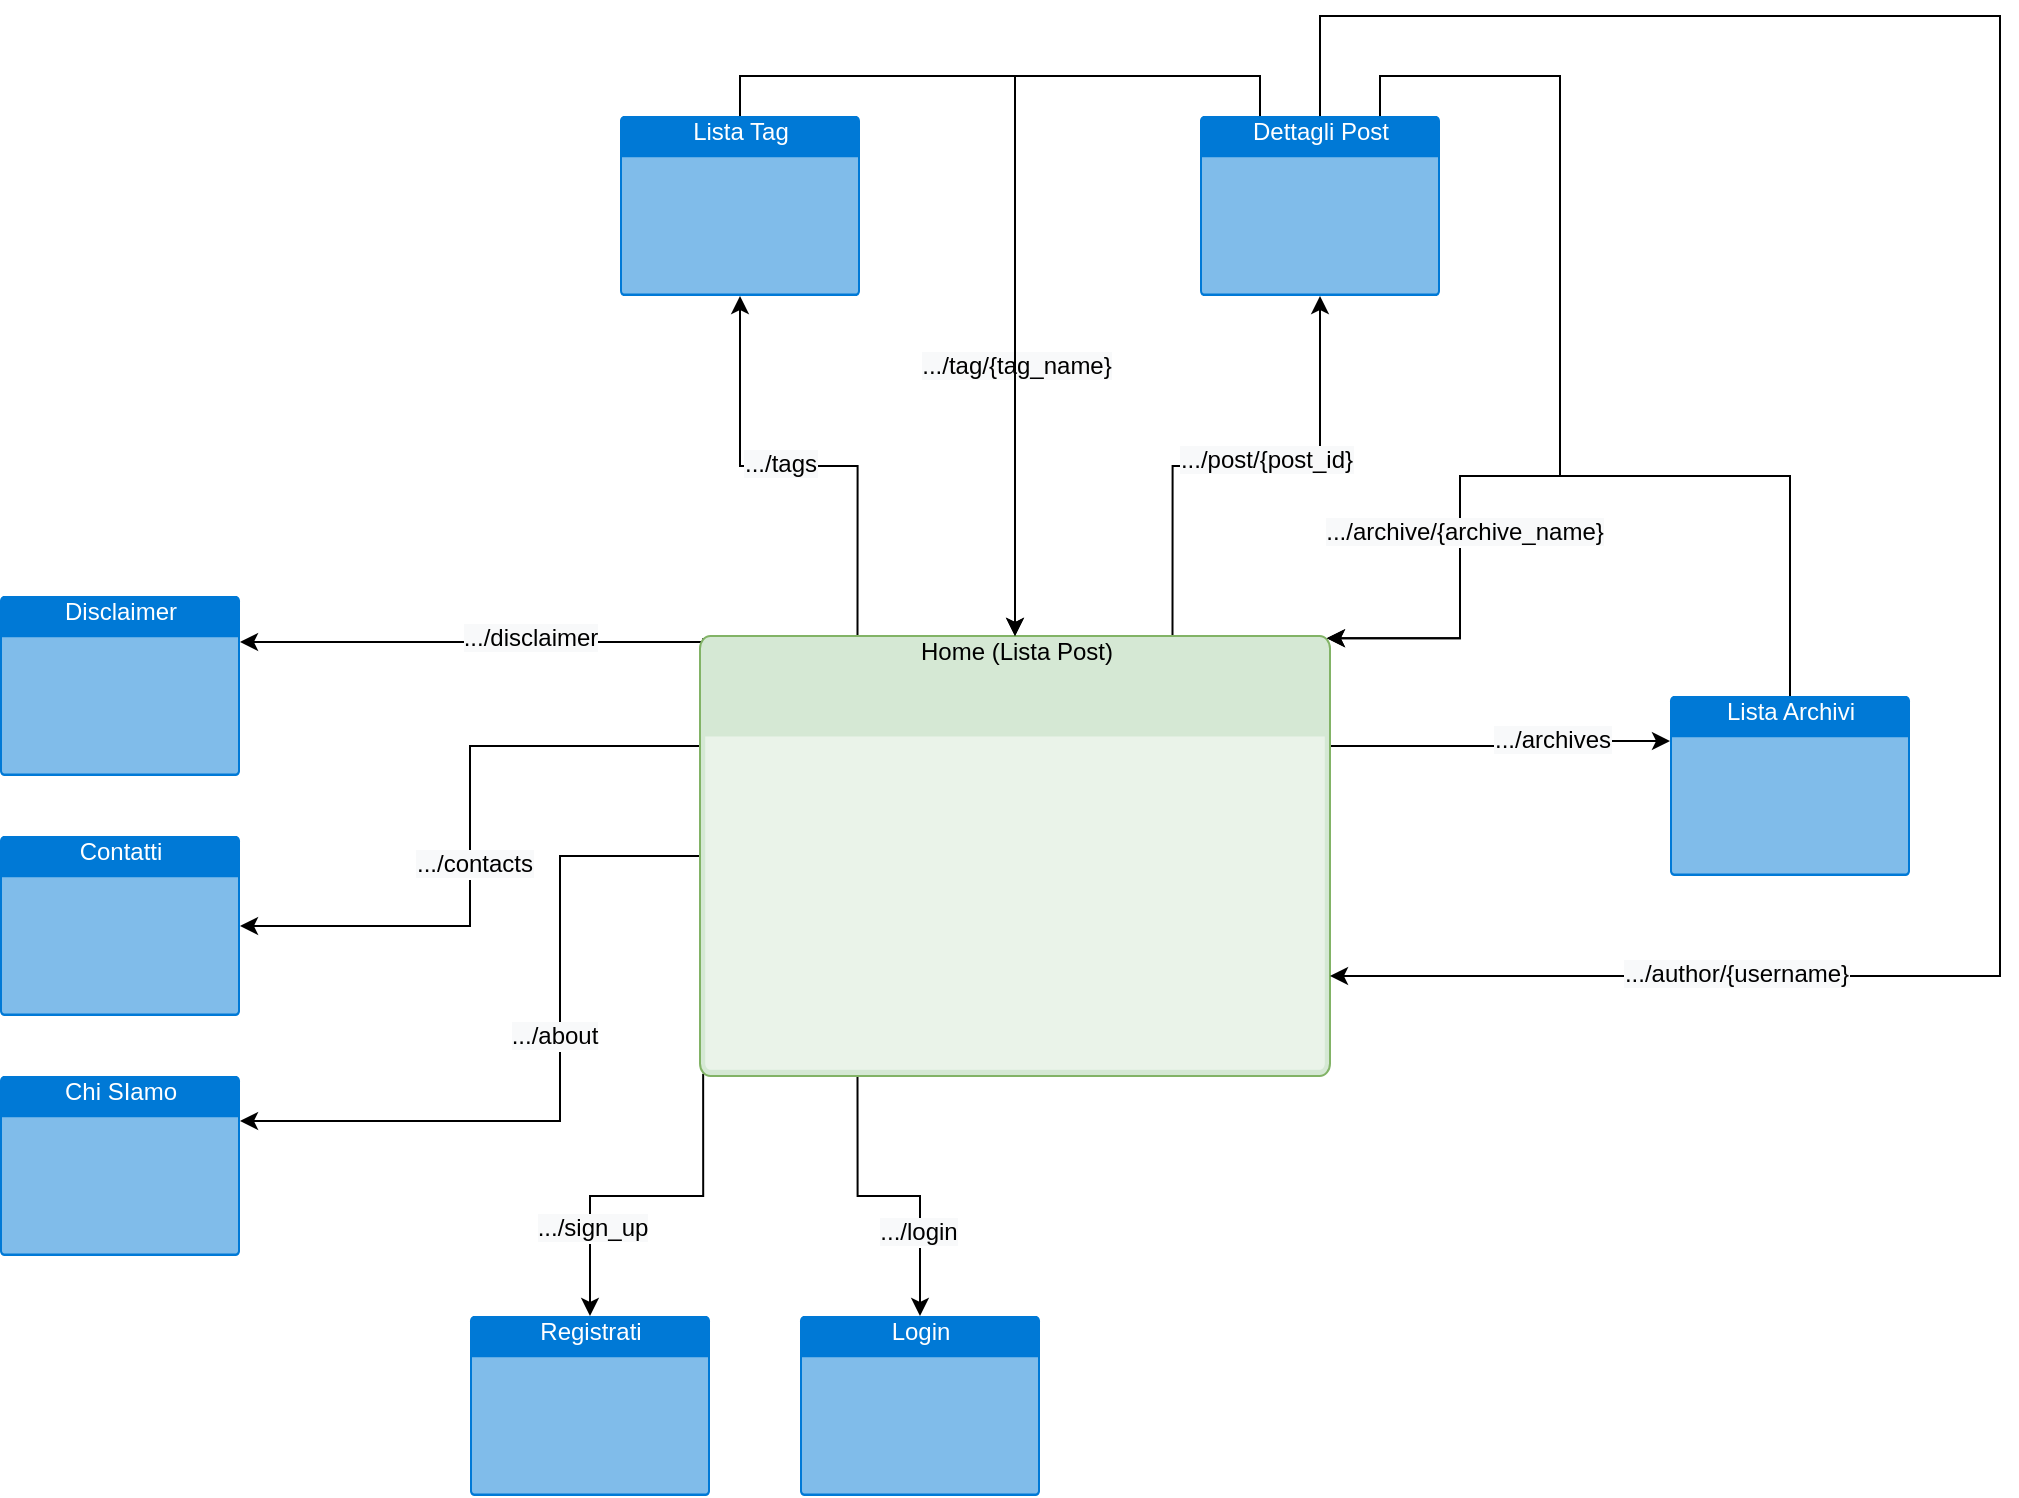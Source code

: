 <mxfile version="14.1.8" type="device" pages="3"><diagram id="DKYtRL0WyXP0NX1jzIjY" name="Utenti non registrati"><mxGraphModel dx="2560" dy="1480" grid="1" gridSize="10" guides="1" tooltips="1" connect="1" arrows="1" fold="1" page="1" pageScale="1" pageWidth="3300" pageHeight="4681" math="0" shadow="0"><root><mxCell id="0"/><mxCell id="1" parent="0"/><mxCell id="YMp1m1gDWYUvsQ1nLXJs-96" style="edgeStyle=orthogonalEdgeStyle;rounded=0;orthogonalLoop=1;jettySize=auto;html=1;exitX=0.005;exitY=0.005;exitDx=0;exitDy=0;exitPerimeter=0;" parent="1" source="YMp1m1gDWYUvsQ1nLXJs-112" target="YMp1m1gDWYUvsQ1nLXJs-113" edge="1"><mxGeometry relative="1" as="geometry"><mxPoint x="580" y="320" as="targetPoint"/><Array as="points"><mxPoint x="732" y="343"/></Array></mxGeometry></mxCell><mxCell id="YMp1m1gDWYUvsQ1nLXJs-97" value="&lt;span style=&quot;font-size: 12px ; background-color: rgb(248 , 249 , 250)&quot;&gt;.../disclaimer&lt;/span&gt;" style="edgeLabel;html=1;align=center;verticalAlign=middle;resizable=0;points=[];" parent="YMp1m1gDWYUvsQ1nLXJs-96" vertex="1" connectable="0"><mxGeometry x="-0.251" y="-2" relative="1" as="geometry"><mxPoint x="-1" as="offset"/></mxGeometry></mxCell><mxCell id="YMp1m1gDWYUvsQ1nLXJs-98" style="edgeStyle=orthogonalEdgeStyle;rounded=0;orthogonalLoop=1;jettySize=auto;html=1;exitX=0;exitY=0.25;exitDx=0;exitDy=0;exitPerimeter=0;" parent="1" source="YMp1m1gDWYUvsQ1nLXJs-112" target="YMp1m1gDWYUvsQ1nLXJs-114" edge="1"><mxGeometry relative="1" as="geometry"/></mxCell><mxCell id="YMp1m1gDWYUvsQ1nLXJs-99" value="&lt;span style=&quot;font-size: 12px ; background-color: rgb(248 , 249 , 250)&quot;&gt;.../contacts&lt;/span&gt;" style="edgeLabel;html=1;align=center;verticalAlign=middle;resizable=0;points=[];" parent="YMp1m1gDWYUvsQ1nLXJs-98" vertex="1" connectable="0"><mxGeometry x="0.085" y="2" relative="1" as="geometry"><mxPoint as="offset"/></mxGeometry></mxCell><mxCell id="YMp1m1gDWYUvsQ1nLXJs-100" style="edgeStyle=orthogonalEdgeStyle;rounded=0;orthogonalLoop=1;jettySize=auto;html=1;exitX=0;exitY=0.5;exitDx=0;exitDy=0;exitPerimeter=0;entryX=1;entryY=0.25;entryDx=0;entryDy=0;entryPerimeter=0;" parent="1" source="YMp1m1gDWYUvsQ1nLXJs-112" target="YMp1m1gDWYUvsQ1nLXJs-115" edge="1"><mxGeometry relative="1" as="geometry"><Array as="points"><mxPoint x="660" y="450"/><mxPoint x="660" y="582"/></Array></mxGeometry></mxCell><mxCell id="YMp1m1gDWYUvsQ1nLXJs-101" value="&lt;span style=&quot;font-size: 12px ; background-color: rgb(248 , 249 , 250)&quot;&gt;.../about&lt;/span&gt;" style="edgeLabel;html=1;align=center;verticalAlign=middle;resizable=0;points=[];" parent="YMp1m1gDWYUvsQ1nLXJs-100" vertex="1" connectable="0"><mxGeometry x="-0.121" y="-3" relative="1" as="geometry"><mxPoint as="offset"/></mxGeometry></mxCell><mxCell id="YMp1m1gDWYUvsQ1nLXJs-102" style="edgeStyle=orthogonalEdgeStyle;rounded=0;orthogonalLoop=1;jettySize=auto;html=1;exitX=0.25;exitY=0;exitDx=0;exitDy=0;exitPerimeter=0;" parent="1" source="YMp1m1gDWYUvsQ1nLXJs-112" target="YMp1m1gDWYUvsQ1nLXJs-122" edge="1"><mxGeometry relative="1" as="geometry"/></mxCell><mxCell id="YMp1m1gDWYUvsQ1nLXJs-103" value="&lt;span style=&quot;font-size: 12px ; background-color: rgb(248 , 249 , 250)&quot;&gt;.../tags&lt;/span&gt;" style="edgeLabel;html=1;align=center;verticalAlign=middle;resizable=0;points=[];" parent="YMp1m1gDWYUvsQ1nLXJs-102" vertex="1" connectable="0"><mxGeometry x="0.083" y="-1" relative="1" as="geometry"><mxPoint as="offset"/></mxGeometry></mxCell><mxCell id="YMp1m1gDWYUvsQ1nLXJs-104" style="edgeStyle=orthogonalEdgeStyle;rounded=0;orthogonalLoop=1;jettySize=auto;html=1;exitX=0.75;exitY=0;exitDx=0;exitDy=0;exitPerimeter=0;entryX=0.5;entryY=1;entryDx=0;entryDy=0;entryPerimeter=0;" parent="1" source="YMp1m1gDWYUvsQ1nLXJs-112" target="YMp1m1gDWYUvsQ1nLXJs-128" edge="1"><mxGeometry relative="1" as="geometry"/></mxCell><mxCell id="YMp1m1gDWYUvsQ1nLXJs-105" value="&lt;span style=&quot;font-size: 12px ; background-color: rgb(248 , 249 , 250)&quot;&gt;.../post/{post_id}&lt;/span&gt;" style="edgeLabel;html=1;align=center;verticalAlign=middle;resizable=0;points=[];" parent="YMp1m1gDWYUvsQ1nLXJs-104" vertex="1" connectable="0"><mxGeometry x="0.077" y="3" relative="1" as="geometry"><mxPoint as="offset"/></mxGeometry></mxCell><mxCell id="YMp1m1gDWYUvsQ1nLXJs-106" style="edgeStyle=orthogonalEdgeStyle;rounded=0;orthogonalLoop=1;jettySize=auto;html=1;exitX=1;exitY=0.25;exitDx=0;exitDy=0;exitPerimeter=0;entryX=0;entryY=0.25;entryDx=0;entryDy=0;entryPerimeter=0;" parent="1" source="YMp1m1gDWYUvsQ1nLXJs-112" target="YMp1m1gDWYUvsQ1nLXJs-119" edge="1"><mxGeometry relative="1" as="geometry"/></mxCell><mxCell id="YMp1m1gDWYUvsQ1nLXJs-107" value="&lt;span style=&quot;font-size: 12px ; background-color: rgb(248 , 249 , 250)&quot;&gt;.../archives&lt;/span&gt;" style="edgeLabel;html=1;align=center;verticalAlign=middle;resizable=0;points=[];" parent="YMp1m1gDWYUvsQ1nLXJs-106" vertex="1" connectable="0"><mxGeometry x="0.315" y="1" relative="1" as="geometry"><mxPoint as="offset"/></mxGeometry></mxCell><mxCell id="YMp1m1gDWYUvsQ1nLXJs-108" style="edgeStyle=orthogonalEdgeStyle;rounded=0;orthogonalLoop=1;jettySize=auto;html=1;exitX=0.005;exitY=0.995;exitDx=0;exitDy=0;exitPerimeter=0;entryX=0.5;entryY=0;entryDx=0;entryDy=0;entryPerimeter=0;" parent="1" source="YMp1m1gDWYUvsQ1nLXJs-112" target="YMp1m1gDWYUvsQ1nLXJs-117" edge="1"><mxGeometry relative="1" as="geometry"/></mxCell><mxCell id="YMp1m1gDWYUvsQ1nLXJs-109" value="&lt;span style=&quot;font-size: 12px ; background-color: rgb(248 , 249 , 250)&quot;&gt;.../sign_up&lt;/span&gt;" style="edgeLabel;html=1;align=center;verticalAlign=middle;resizable=0;points=[];" parent="YMp1m1gDWYUvsQ1nLXJs-108" vertex="1" connectable="0"><mxGeometry x="0.497" y="1" relative="1" as="geometry"><mxPoint as="offset"/></mxGeometry></mxCell><mxCell id="YMp1m1gDWYUvsQ1nLXJs-110" style="edgeStyle=orthogonalEdgeStyle;rounded=0;orthogonalLoop=1;jettySize=auto;html=1;exitX=0.25;exitY=1;exitDx=0;exitDy=0;exitPerimeter=0;entryX=0.5;entryY=0;entryDx=0;entryDy=0;entryPerimeter=0;" parent="1" source="YMp1m1gDWYUvsQ1nLXJs-112" target="YMp1m1gDWYUvsQ1nLXJs-116" edge="1"><mxGeometry relative="1" as="geometry"/></mxCell><mxCell id="YMp1m1gDWYUvsQ1nLXJs-111" value="&lt;span style=&quot;font-size: 12px ; background-color: rgb(248 , 249 , 250)&quot;&gt;.../login&lt;/span&gt;" style="edgeLabel;html=1;align=center;verticalAlign=middle;resizable=0;points=[];" parent="YMp1m1gDWYUvsQ1nLXJs-110" vertex="1" connectable="0"><mxGeometry x="0.437" y="-1" relative="1" as="geometry"><mxPoint as="offset"/></mxGeometry></mxCell><mxCell id="YMp1m1gDWYUvsQ1nLXJs-112" value="Home (Lista Post)" style="html=1;strokeColor=#82b366;fillColor=#d5e8d4;labelPosition=center;verticalLabelPosition=middle;verticalAlign=top;align=center;fontSize=12;outlineConnect=0;spacingTop=-6;shape=mxgraph.sitemap.page;" parent="1" vertex="1"><mxGeometry x="730" y="340" width="315" height="220" as="geometry"/></mxCell><mxCell id="YMp1m1gDWYUvsQ1nLXJs-113" value="Disclaimer" style="html=1;strokeColor=none;fillColor=#0079D6;labelPosition=center;verticalLabelPosition=middle;verticalAlign=top;align=center;fontSize=12;outlineConnect=0;spacingTop=-6;fontColor=#FFFFFF;shape=mxgraph.sitemap.page;" parent="1" vertex="1"><mxGeometry x="380" y="320" width="120" height="90" as="geometry"/></mxCell><mxCell id="YMp1m1gDWYUvsQ1nLXJs-114" value="Contatti" style="html=1;strokeColor=none;fillColor=#0079D6;labelPosition=center;verticalLabelPosition=middle;verticalAlign=top;align=center;fontSize=12;outlineConnect=0;spacingTop=-6;fontColor=#FFFFFF;shape=mxgraph.sitemap.page;" parent="1" vertex="1"><mxGeometry x="380" y="440" width="120" height="90" as="geometry"/></mxCell><mxCell id="YMp1m1gDWYUvsQ1nLXJs-115" value="Chi SIamo" style="html=1;strokeColor=none;fillColor=#0079D6;labelPosition=center;verticalLabelPosition=middle;verticalAlign=top;align=center;fontSize=12;outlineConnect=0;spacingTop=-6;fontColor=#FFFFFF;shape=mxgraph.sitemap.page;" parent="1" vertex="1"><mxGeometry x="380" y="560" width="120" height="90" as="geometry"/></mxCell><mxCell id="YMp1m1gDWYUvsQ1nLXJs-116" value="Login" style="html=1;strokeColor=none;fillColor=#0079D6;labelPosition=center;verticalLabelPosition=middle;verticalAlign=top;align=center;fontSize=12;outlineConnect=0;spacingTop=-6;fontColor=#FFFFFF;shape=mxgraph.sitemap.page;" parent="1" vertex="1"><mxGeometry x="780" y="680" width="120" height="90" as="geometry"/></mxCell><mxCell id="YMp1m1gDWYUvsQ1nLXJs-117" value="Registrati" style="html=1;strokeColor=none;fillColor=#0079D6;labelPosition=center;verticalLabelPosition=middle;verticalAlign=top;align=center;fontSize=12;outlineConnect=0;spacingTop=-6;fontColor=#FFFFFF;shape=mxgraph.sitemap.page;" parent="1" vertex="1"><mxGeometry x="615" y="680" width="120" height="90" as="geometry"/></mxCell><mxCell id="YMp1m1gDWYUvsQ1nLXJs-118" style="edgeStyle=orthogonalEdgeStyle;rounded=0;orthogonalLoop=1;jettySize=auto;html=1;exitX=0.5;exitY=0;exitDx=0;exitDy=0;exitPerimeter=0;entryX=0.995;entryY=0.005;entryDx=0;entryDy=0;entryPerimeter=0;" parent="1" source="YMp1m1gDWYUvsQ1nLXJs-119" target="YMp1m1gDWYUvsQ1nLXJs-112" edge="1"><mxGeometry relative="1" as="geometry"><Array as="points"><mxPoint x="1275" y="260"/><mxPoint x="1110" y="260"/><mxPoint x="1110" y="341"/></Array></mxGeometry></mxCell><mxCell id="YMp1m1gDWYUvsQ1nLXJs-119" value="Lista Archivi" style="html=1;strokeColor=none;fillColor=#0079D6;labelPosition=center;verticalLabelPosition=middle;verticalAlign=top;align=center;fontSize=12;outlineConnect=0;spacingTop=-6;fontColor=#FFFFFF;shape=mxgraph.sitemap.page;" parent="1" vertex="1"><mxGeometry x="1215" y="370" width="120" height="90" as="geometry"/></mxCell><mxCell id="YMp1m1gDWYUvsQ1nLXJs-120" style="edgeStyle=orthogonalEdgeStyle;rounded=0;orthogonalLoop=1;jettySize=auto;html=1;exitX=0.5;exitY=0;exitDx=0;exitDy=0;exitPerimeter=0;" parent="1" source="YMp1m1gDWYUvsQ1nLXJs-122" target="YMp1m1gDWYUvsQ1nLXJs-112" edge="1"><mxGeometry relative="1" as="geometry"><mxPoint x="900" y="330" as="targetPoint"/></mxGeometry></mxCell><mxCell id="YMp1m1gDWYUvsQ1nLXJs-121" value="&lt;span style=&quot;font-size: 12px ; background-color: rgb(248 , 249 , 250)&quot;&gt;.../tag/{tag_name}&lt;/span&gt;" style="edgeLabel;html=1;align=center;verticalAlign=middle;resizable=0;points=[];" parent="YMp1m1gDWYUvsQ1nLXJs-120" vertex="1" connectable="0"><mxGeometry x="0.38" relative="1" as="geometry"><mxPoint as="offset"/></mxGeometry></mxCell><mxCell id="YMp1m1gDWYUvsQ1nLXJs-122" value="Lista Tag" style="html=1;strokeColor=none;fillColor=#0079D6;labelPosition=center;verticalLabelPosition=middle;verticalAlign=top;align=center;fontSize=12;outlineConnect=0;spacingTop=-6;fontColor=#FFFFFF;shape=mxgraph.sitemap.page;" parent="1" vertex="1"><mxGeometry x="690" y="80" width="120" height="90" as="geometry"/></mxCell><mxCell id="YMp1m1gDWYUvsQ1nLXJs-123" style="edgeStyle=orthogonalEdgeStyle;rounded=0;orthogonalLoop=1;jettySize=auto;html=1;exitX=0.25;exitY=0;exitDx=0;exitDy=0;exitPerimeter=0;entryX=0.5;entryY=0;entryDx=0;entryDy=0;entryPerimeter=0;" parent="1" source="YMp1m1gDWYUvsQ1nLXJs-128" target="YMp1m1gDWYUvsQ1nLXJs-112" edge="1"><mxGeometry relative="1" as="geometry"/></mxCell><mxCell id="YMp1m1gDWYUvsQ1nLXJs-124" style="edgeStyle=orthogonalEdgeStyle;rounded=0;orthogonalLoop=1;jettySize=auto;html=1;exitX=0.75;exitY=0;exitDx=0;exitDy=0;exitPerimeter=0;entryX=0.995;entryY=0.005;entryDx=0;entryDy=0;entryPerimeter=0;" parent="1" source="YMp1m1gDWYUvsQ1nLXJs-128" target="YMp1m1gDWYUvsQ1nLXJs-112" edge="1"><mxGeometry relative="1" as="geometry"><Array as="points"><mxPoint x="1070" y="60"/><mxPoint x="1160" y="60"/><mxPoint x="1160" y="260"/><mxPoint x="1110" y="260"/><mxPoint x="1110" y="341"/></Array></mxGeometry></mxCell><mxCell id="YMp1m1gDWYUvsQ1nLXJs-125" value="&lt;span style=&quot;font-size: 12px ; background-color: rgb(248 , 249 , 250)&quot;&gt;.../archive/{archive_name}&lt;/span&gt;" style="edgeLabel;html=1;align=center;verticalAlign=middle;resizable=0;points=[];" parent="YMp1m1gDWYUvsQ1nLXJs-124" vertex="1" connectable="0"><mxGeometry x="0.526" y="2" relative="1" as="geometry"><mxPoint as="offset"/></mxGeometry></mxCell><mxCell id="YMp1m1gDWYUvsQ1nLXJs-126" style="edgeStyle=orthogonalEdgeStyle;rounded=0;orthogonalLoop=1;jettySize=auto;html=1;exitX=0.5;exitY=0;exitDx=0;exitDy=0;exitPerimeter=0;" parent="1" source="YMp1m1gDWYUvsQ1nLXJs-128" edge="1"><mxGeometry relative="1" as="geometry"><mxPoint x="1045" y="510" as="targetPoint"/><Array as="points"><mxPoint x="1040" y="30"/><mxPoint x="1380" y="30"/><mxPoint x="1380" y="510"/><mxPoint x="1045" y="510"/></Array></mxGeometry></mxCell><mxCell id="YMp1m1gDWYUvsQ1nLXJs-127" value="&lt;span style=&quot;font-size: 12px ; background-color: rgb(248 , 249 , 250)&quot;&gt;.../author/{username}&lt;/span&gt;" style="edgeLabel;html=1;align=center;verticalAlign=middle;resizable=0;points=[];" parent="YMp1m1gDWYUvsQ1nLXJs-126" vertex="1" connectable="0"><mxGeometry x="0.664" y="-1" relative="1" as="geometry"><mxPoint as="offset"/></mxGeometry></mxCell><mxCell id="YMp1m1gDWYUvsQ1nLXJs-128" value="Dettagli Post" style="html=1;strokeColor=none;fillColor=#0079D6;labelPosition=center;verticalLabelPosition=middle;verticalAlign=top;align=center;fontSize=12;outlineConnect=0;spacingTop=-6;fontColor=#FFFFFF;shape=mxgraph.sitemap.page;" parent="1" vertex="1"><mxGeometry x="980" y="80" width="120" height="90" as="geometry"/></mxCell></root></mxGraphModel></diagram><diagram id="Bfm7v6-YdujsNiRxr826" name="Utenti autenticati"><mxGraphModel dx="1730" dy="1012" grid="1" gridSize="10" guides="1" tooltips="1" connect="1" arrows="1" fold="1" page="1" pageScale="1" pageWidth="3300" pageHeight="4681" math="0" shadow="0"><root><mxCell id="M77mrjHyZ-LcCbb4C94L-0"/><mxCell id="M77mrjHyZ-LcCbb4C94L-1" parent="M77mrjHyZ-LcCbb4C94L-0"/><mxCell id="kI_VwNPnYtnbdHbdP8he-0" style="edgeStyle=orthogonalEdgeStyle;rounded=0;orthogonalLoop=1;jettySize=auto;html=1;exitX=0.005;exitY=0.005;exitDx=0;exitDy=0;exitPerimeter=0;" edge="1" source="kI_VwNPnYtnbdHbdP8he-16" target="kI_VwNPnYtnbdHbdP8he-17" parent="M77mrjHyZ-LcCbb4C94L-1"><mxGeometry relative="1" as="geometry"><mxPoint x="470" y="210" as="targetPoint"/><Array as="points"><mxPoint x="622" y="233"/></Array></mxGeometry></mxCell><mxCell id="kI_VwNPnYtnbdHbdP8he-1" value="&lt;span style=&quot;font-size: 12px ; background-color: rgb(248 , 249 , 250)&quot;&gt;.../posts/new&lt;/span&gt;" style="edgeLabel;html=1;align=center;verticalAlign=middle;resizable=0;points=[];" vertex="1" connectable="0" parent="kI_VwNPnYtnbdHbdP8he-0"><mxGeometry x="-0.251" y="-2" relative="1" as="geometry"><mxPoint x="-1" as="offset"/></mxGeometry></mxCell><mxCell id="kI_VwNPnYtnbdHbdP8he-4" style="edgeStyle=orthogonalEdgeStyle;rounded=0;orthogonalLoop=1;jettySize=auto;html=1;exitX=0;exitY=0.5;exitDx=0;exitDy=0;exitPerimeter=0;entryX=1;entryY=0.25;entryDx=0;entryDy=0;entryPerimeter=0;" edge="1" source="kI_VwNPnYtnbdHbdP8he-16" target="kI_VwNPnYtnbdHbdP8he-19" parent="M77mrjHyZ-LcCbb4C94L-1"><mxGeometry relative="1" as="geometry"><Array as="points"><mxPoint x="470" y="340"/><mxPoint x="470" y="383"/></Array></mxGeometry></mxCell><mxCell id="kI_VwNPnYtnbdHbdP8he-5" value="&lt;span style=&quot;font-size: 12px ; background-color: rgb(248 , 249 , 250)&quot;&gt;.../comments&lt;/span&gt;" style="edgeLabel;html=1;align=center;verticalAlign=middle;resizable=0;points=[];" vertex="1" connectable="0" parent="kI_VwNPnYtnbdHbdP8he-4"><mxGeometry x="-0.121" y="-3" relative="1" as="geometry"><mxPoint y="11" as="offset"/></mxGeometry></mxCell><mxCell id="5F2F1zDAE1402SlCpEOM-0" style="edgeStyle=orthogonalEdgeStyle;rounded=0;orthogonalLoop=1;jettySize=auto;html=1;exitX=0.5;exitY=1;exitDx=0;exitDy=0;exitPerimeter=0;entryX=0.5;entryY=0;entryDx=0;entryDy=0;entryPerimeter=0;" edge="1" parent="M77mrjHyZ-LcCbb4C94L-1" source="kI_VwNPnYtnbdHbdP8he-16" target="kI_VwNPnYtnbdHbdP8he-18"><mxGeometry relative="1" as="geometry"/></mxCell><mxCell id="5F2F1zDAE1402SlCpEOM-1" value=".../posts" style="edgeLabel;html=1;align=center;verticalAlign=middle;resizable=0;points=[];" vertex="1" connectable="0" parent="5F2F1zDAE1402SlCpEOM-0"><mxGeometry x="-0.17" y="-1" relative="1" as="geometry"><mxPoint as="offset"/></mxGeometry></mxCell><mxCell id="kI_VwNPnYtnbdHbdP8he-16" value="Home (Lista Post)" style="html=1;strokeColor=#82b366;fillColor=#d5e8d4;labelPosition=center;verticalLabelPosition=middle;verticalAlign=top;align=center;fontSize=12;outlineConnect=0;spacingTop=-6;shape=mxgraph.sitemap.page;" vertex="1" parent="M77mrjHyZ-LcCbb4C94L-1"><mxGeometry x="620" y="230" width="315" height="220" as="geometry"/></mxCell><mxCell id="kI_VwNPnYtnbdHbdP8he-17" value="Nuovo Post" style="html=1;strokeColor=none;fillColor=#0079D6;labelPosition=center;verticalLabelPosition=middle;verticalAlign=top;align=center;fontSize=12;outlineConnect=0;spacingTop=-6;fontColor=#FFFFFF;shape=mxgraph.sitemap.page;" vertex="1" parent="M77mrjHyZ-LcCbb4C94L-1"><mxGeometry x="270" y="210" width="120" height="90" as="geometry"/></mxCell><mxCell id="5F2F1zDAE1402SlCpEOM-3" style="edgeStyle=orthogonalEdgeStyle;rounded=0;orthogonalLoop=1;jettySize=auto;html=1;exitX=0;exitY=0.25;exitDx=0;exitDy=0;exitPerimeter=0;entryX=0.5;entryY=0;entryDx=0;entryDy=0;entryPerimeter=0;" edge="1" parent="M77mrjHyZ-LcCbb4C94L-1" source="kI_VwNPnYtnbdHbdP8he-18" target="5F2F1zDAE1402SlCpEOM-2"><mxGeometry relative="1" as="geometry"/></mxCell><mxCell id="5F2F1zDAE1402SlCpEOM-4" value=".../posts/edit/{post_id}" style="edgeLabel;html=1;align=center;verticalAlign=middle;resizable=0;points=[];" vertex="1" connectable="0" parent="5F2F1zDAE1402SlCpEOM-3"><mxGeometry x="-0.118" y="2" relative="1" as="geometry"><mxPoint x="27.5" as="offset"/></mxGeometry></mxCell><mxCell id="5F2F1zDAE1402SlCpEOM-8" style="edgeStyle=orthogonalEdgeStyle;rounded=0;orthogonalLoop=1;jettySize=auto;html=1;exitX=0.5;exitY=1;exitDx=0;exitDy=0;exitPerimeter=0;entryX=0.5;entryY=0;entryDx=0;entryDy=0;entryPerimeter=0;" edge="1" parent="M77mrjHyZ-LcCbb4C94L-1" source="kI_VwNPnYtnbdHbdP8he-18" target="5F2F1zDAE1402SlCpEOM-7"><mxGeometry relative="1" as="geometry"/></mxCell><mxCell id="5F2F1zDAE1402SlCpEOM-9" value=".../posts/{post_id}/attachments" style="edgeLabel;html=1;align=center;verticalAlign=middle;resizable=0;points=[];" vertex="1" connectable="0" parent="5F2F1zDAE1402SlCpEOM-8"><mxGeometry x="-0.288" y="-1" relative="1" as="geometry"><mxPoint x="1" y="8.33" as="offset"/></mxGeometry></mxCell><mxCell id="kI_VwNPnYtnbdHbdP8he-18" value="Lista Tuoi Post" style="html=1;strokeColor=none;fillColor=#0079D6;labelPosition=center;verticalLabelPosition=middle;verticalAlign=top;align=center;fontSize=12;outlineConnect=0;spacingTop=-6;fontColor=#FFFFFF;shape=mxgraph.sitemap.page;" vertex="1" parent="M77mrjHyZ-LcCbb4C94L-1"><mxGeometry x="717.5" y="550" width="120" height="90" as="geometry"/></mxCell><mxCell id="kI_VwNPnYtnbdHbdP8he-44" style="edgeStyle=orthogonalEdgeStyle;rounded=0;orthogonalLoop=1;jettySize=auto;html=1;exitX=0;exitY=0.75;exitDx=0;exitDy=0;exitPerimeter=0;entryX=0.5;entryY=0;entryDx=0;entryDy=0;entryPerimeter=0;" edge="1" parent="M77mrjHyZ-LcCbb4C94L-1" source="kI_VwNPnYtnbdHbdP8he-19" target="kI_VwNPnYtnbdHbdP8he-42"><mxGeometry relative="1" as="geometry"/></mxCell><mxCell id="kI_VwNPnYtnbdHbdP8he-45" value=".../comments/edit/{comment_id}" style="edgeLabel;html=1;align=center;verticalAlign=middle;resizable=0;points=[];" vertex="1" connectable="0" parent="kI_VwNPnYtnbdHbdP8he-44"><mxGeometry x="-0.093" y="-1" relative="1" as="geometry"><mxPoint x="-48" y="32.5" as="offset"/></mxGeometry></mxCell><mxCell id="kI_VwNPnYtnbdHbdP8he-19" value="Lista Tuoi Commenti" style="html=1;strokeColor=none;fillColor=#0079D6;labelPosition=center;verticalLabelPosition=middle;verticalAlign=top;align=center;fontSize=12;outlineConnect=0;spacingTop=-6;fontColor=#FFFFFF;shape=mxgraph.sitemap.page;" vertex="1" parent="M77mrjHyZ-LcCbb4C94L-1"><mxGeometry x="270" y="360" width="120" height="90" as="geometry"/></mxCell><mxCell id="kI_VwNPnYtnbdHbdP8he-37" style="edgeStyle=orthogonalEdgeStyle;rounded=0;orthogonalLoop=1;jettySize=auto;html=1;exitX=1;exitY=0.5;exitDx=0;exitDy=0;exitPerimeter=0;entryX=1;entryY=0.5;entryDx=0;entryDy=0;entryPerimeter=0;" edge="1" parent="M77mrjHyZ-LcCbb4C94L-1" source="kI_VwNPnYtnbdHbdP8he-23" target="kI_VwNPnYtnbdHbdP8he-36"><mxGeometry relative="1" as="geometry"><Array as="points"><mxPoint x="1215" y="315"/><mxPoint x="1215" y="475"/></Array></mxGeometry></mxCell><mxCell id="kI_VwNPnYtnbdHbdP8he-38" value=".../profile/edit" style="edgeLabel;html=1;align=center;verticalAlign=middle;resizable=0;points=[];" vertex="1" connectable="0" parent="kI_VwNPnYtnbdHbdP8he-37"><mxGeometry x="-0.054" y="-4" relative="1" as="geometry"><mxPoint as="offset"/></mxGeometry></mxCell><mxCell id="kI_VwNPnYtnbdHbdP8he-40" style="edgeStyle=orthogonalEdgeStyle;rounded=0;orthogonalLoop=1;jettySize=auto;html=1;exitX=1;exitY=0.25;exitDx=0;exitDy=0;exitPerimeter=0;entryX=1;entryY=0.5;entryDx=0;entryDy=0;entryPerimeter=0;" edge="1" parent="M77mrjHyZ-LcCbb4C94L-1" source="kI_VwNPnYtnbdHbdP8he-23" target="kI_VwNPnYtnbdHbdP8he-39"><mxGeometry relative="1" as="geometry"><Array as="points"><mxPoint x="1215" y="293"/><mxPoint x="1215" y="175"/></Array></mxGeometry></mxCell><mxCell id="kI_VwNPnYtnbdHbdP8he-41" value=".../profile/delete" style="edgeLabel;html=1;align=center;verticalAlign=middle;resizable=0;points=[];" vertex="1" connectable="0" parent="kI_VwNPnYtnbdHbdP8he-40"><mxGeometry x="0.142" relative="1" as="geometry"><mxPoint as="offset"/></mxGeometry></mxCell><mxCell id="kI_VwNPnYtnbdHbdP8he-23" value="Profilo Utente" style="html=1;strokeColor=none;fillColor=#0079D6;labelPosition=center;verticalLabelPosition=middle;verticalAlign=top;align=center;fontSize=12;outlineConnect=0;spacingTop=-6;fontColor=#FFFFFF;shape=mxgraph.sitemap.page;" vertex="1" parent="M77mrjHyZ-LcCbb4C94L-1"><mxGeometry x="1040" y="270" width="135" height="90" as="geometry"/></mxCell><mxCell id="kI_VwNPnYtnbdHbdP8he-36" value="Modifica Profilo Utente" style="html=1;strokeColor=none;fillColor=#0079D6;labelPosition=center;verticalLabelPosition=middle;verticalAlign=top;align=center;fontSize=12;outlineConnect=0;spacingTop=-6;fontColor=#FFFFFF;shape=mxgraph.sitemap.page;" vertex="1" parent="M77mrjHyZ-LcCbb4C94L-1"><mxGeometry x="1040" y="430" width="135" height="90" as="geometry"/></mxCell><mxCell id="kI_VwNPnYtnbdHbdP8he-39" value="Login" style="html=1;strokeColor=none;fillColor=#0079D6;labelPosition=center;verticalLabelPosition=middle;verticalAlign=top;align=center;fontSize=12;outlineConnect=0;spacingTop=-6;fontColor=#FFFFFF;shape=mxgraph.sitemap.page;" vertex="1" parent="M77mrjHyZ-LcCbb4C94L-1"><mxGeometry x="1040" y="130" width="120" height="90" as="geometry"/></mxCell><mxCell id="kI_VwNPnYtnbdHbdP8he-34" style="edgeStyle=orthogonalEdgeStyle;rounded=0;orthogonalLoop=1;jettySize=auto;html=1;exitX=1;exitY=0.25;exitDx=0;exitDy=0;exitPerimeter=0;entryX=0.012;entryY=0.111;entryDx=0;entryDy=0;entryPerimeter=0;" edge="1" parent="M77mrjHyZ-LcCbb4C94L-1" source="kI_VwNPnYtnbdHbdP8he-16" target="kI_VwNPnYtnbdHbdP8he-23"><mxGeometry relative="1" as="geometry"><mxPoint x="1100" y="270" as="targetPoint"/></mxGeometry></mxCell><mxCell id="kI_VwNPnYtnbdHbdP8he-35" value=".../profile" style="edgeLabel;html=1;align=center;verticalAlign=middle;resizable=0;points=[];" vertex="1" connectable="0" parent="kI_VwNPnYtnbdHbdP8he-34"><mxGeometry x="0.387" relative="1" as="geometry"><mxPoint as="offset"/></mxGeometry></mxCell><mxCell id="kI_VwNPnYtnbdHbdP8he-42" value="Modifica Commento" style="html=1;strokeColor=none;fillColor=#0079D6;labelPosition=center;verticalLabelPosition=middle;verticalAlign=top;align=center;fontSize=12;outlineConnect=0;spacingTop=-6;fontColor=#FFFFFF;shape=mxgraph.sitemap.page;" vertex="1" parent="M77mrjHyZ-LcCbb4C94L-1"><mxGeometry x="110" y="510" width="120" height="90" as="geometry"/></mxCell><mxCell id="kI_VwNPnYtnbdHbdP8he-46" style="edgeStyle=orthogonalEdgeStyle;rounded=0;orthogonalLoop=1;jettySize=auto;html=1;exitX=0.25;exitY=1;exitDx=0;exitDy=0;exitPerimeter=0;entryX=0.75;entryY=1;entryDx=0;entryDy=0;entryPerimeter=0;" edge="1" parent="M77mrjHyZ-LcCbb4C94L-1" source="kI_VwNPnYtnbdHbdP8he-19" target="kI_VwNPnYtnbdHbdP8he-19"><mxGeometry relative="1" as="geometry"><Array as="points"><mxPoint x="300" y="490"/><mxPoint x="360" y="490"/></Array></mxGeometry></mxCell><mxCell id="kI_VwNPnYtnbdHbdP8he-47" value=".../comments/delete/{comment_id}" style="edgeLabel;html=1;align=center;verticalAlign=middle;resizable=0;points=[];" vertex="1" connectable="0" parent="kI_VwNPnYtnbdHbdP8he-46"><mxGeometry x="-0.126" y="-2" relative="1" as="geometry"><mxPoint x="9" y="-2" as="offset"/></mxGeometry></mxCell><mxCell id="kI_VwNPnYtnbdHbdP8he-48" style="edgeStyle=orthogonalEdgeStyle;rounded=0;orthogonalLoop=1;jettySize=auto;html=1;exitX=0.25;exitY=0;exitDx=0;exitDy=0;exitPerimeter=0;entryX=0.75;entryY=0;entryDx=0;entryDy=0;entryPerimeter=0;" edge="1" parent="M77mrjHyZ-LcCbb4C94L-1" source="kI_VwNPnYtnbdHbdP8he-16" target="kI_VwNPnYtnbdHbdP8he-16"><mxGeometry relative="1" as="geometry"><Array as="points"><mxPoint x="699" y="190"/><mxPoint x="856" y="190"/></Array></mxGeometry></mxCell><mxCell id="kI_VwNPnYtnbdHbdP8he-49" value=".../logout" style="edgeLabel;html=1;align=center;verticalAlign=middle;resizable=0;points=[];" vertex="1" connectable="0" parent="kI_VwNPnYtnbdHbdP8he-48"><mxGeometry x="-0.056" y="-1" relative="1" as="geometry"><mxPoint as="offset"/></mxGeometry></mxCell><mxCell id="5F2F1zDAE1402SlCpEOM-2" value="Modifica Post" style="html=1;strokeColor=none;fillColor=#0079D6;labelPosition=center;verticalLabelPosition=middle;verticalAlign=top;align=center;fontSize=12;outlineConnect=0;spacingTop=-6;fontColor=#FFFFFF;shape=mxgraph.sitemap.page;" vertex="1" parent="M77mrjHyZ-LcCbb4C94L-1"><mxGeometry x="430" y="590" width="120" height="90" as="geometry"/></mxCell><mxCell id="5F2F1zDAE1402SlCpEOM-5" style="edgeStyle=orthogonalEdgeStyle;rounded=0;orthogonalLoop=1;jettySize=auto;html=1;exitX=1;exitY=0.25;exitDx=0;exitDy=0;exitPerimeter=0;entryX=1;entryY=0.5;entryDx=0;entryDy=0;entryPerimeter=0;" edge="1" parent="M77mrjHyZ-LcCbb4C94L-1" source="kI_VwNPnYtnbdHbdP8he-18" target="kI_VwNPnYtnbdHbdP8he-18"><mxGeometry relative="1" as="geometry"><Array as="points"><mxPoint x="930" y="573"/><mxPoint x="930" y="595"/></Array></mxGeometry></mxCell><mxCell id="5F2F1zDAE1402SlCpEOM-6" value=".../posts/delete/{post_id}" style="edgeLabel;html=1;align=center;verticalAlign=middle;resizable=0;points=[];" vertex="1" connectable="0" parent="5F2F1zDAE1402SlCpEOM-5"><mxGeometry x="-0.166" y="2" relative="1" as="geometry"><mxPoint y="10.83" as="offset"/></mxGeometry></mxCell><mxCell id="5F2F1zDAE1402SlCpEOM-12" style="edgeStyle=orthogonalEdgeStyle;rounded=0;orthogonalLoop=1;jettySize=auto;html=1;exitX=0.75;exitY=1;exitDx=0;exitDy=0;exitPerimeter=0;entryX=0.5;entryY=0;entryDx=0;entryDy=0;entryPerimeter=0;" edge="1" parent="M77mrjHyZ-LcCbb4C94L-1" source="5F2F1zDAE1402SlCpEOM-7" target="5F2F1zDAE1402SlCpEOM-11"><mxGeometry relative="1" as="geometry"/></mxCell><mxCell id="5F2F1zDAE1402SlCpEOM-14" value=".../posts/edit/{post_id}/attachments/file/new" style="edgeLabel;html=1;align=center;verticalAlign=middle;resizable=0;points=[];" vertex="1" connectable="0" parent="5F2F1zDAE1402SlCpEOM-12"><mxGeometry x="-0.123" y="1" relative="1" as="geometry"><mxPoint x="46.67" as="offset"/></mxGeometry></mxCell><mxCell id="5F2F1zDAE1402SlCpEOM-13" style="edgeStyle=orthogonalEdgeStyle;rounded=0;orthogonalLoop=1;jettySize=auto;html=1;exitX=0.25;exitY=1;exitDx=0;exitDy=0;exitPerimeter=0;entryX=0.5;entryY=0;entryDx=0;entryDy=0;entryPerimeter=0;" edge="1" parent="M77mrjHyZ-LcCbb4C94L-1" source="5F2F1zDAE1402SlCpEOM-7" target="5F2F1zDAE1402SlCpEOM-10"><mxGeometry relative="1" as="geometry"/></mxCell><mxCell id="5F2F1zDAE1402SlCpEOM-15" value=".../posts/edit/{post_id}/attachments/link/new" style="edgeLabel;html=1;align=center;verticalAlign=middle;resizable=0;points=[];" vertex="1" connectable="0" parent="5F2F1zDAE1402SlCpEOM-13"><mxGeometry x="0.172" y="-1" relative="1" as="geometry"><mxPoint as="offset"/></mxGeometry></mxCell><mxCell id="5F2F1zDAE1402SlCpEOM-16" style="edgeStyle=orthogonalEdgeStyle;rounded=0;orthogonalLoop=1;jettySize=auto;html=1;exitX=1;exitY=0.25;exitDx=0;exitDy=0;exitPerimeter=0;entryX=1;entryY=0.75;entryDx=0;entryDy=0;entryPerimeter=0;" edge="1" parent="M77mrjHyZ-LcCbb4C94L-1" source="5F2F1zDAE1402SlCpEOM-7" target="kI_VwNPnYtnbdHbdP8he-18"><mxGeometry relative="1" as="geometry"><mxPoint x="860" y="650" as="targetPoint"/><Array as="points"><mxPoint x="910" y="753"/><mxPoint x="910" y="617"/></Array></mxGeometry></mxCell><mxCell id="5F2F1zDAE1402SlCpEOM-17" value=".../attachments/{attachment_id}/delete" style="edgeLabel;html=1;align=center;verticalAlign=middle;resizable=0;points=[];" vertex="1" connectable="0" parent="5F2F1zDAE1402SlCpEOM-16"><mxGeometry x="-0.184" y="-2" relative="1" as="geometry"><mxPoint x="-2" as="offset"/></mxGeometry></mxCell><mxCell id="5F2F1zDAE1402SlCpEOM-20" style="edgeStyle=orthogonalEdgeStyle;rounded=0;orthogonalLoop=1;jettySize=auto;html=1;exitX=0;exitY=0.25;exitDx=0;exitDy=0;exitPerimeter=0;entryX=1;entryY=0.25;entryDx=0;entryDy=0;entryPerimeter=0;" edge="1" parent="M77mrjHyZ-LcCbb4C94L-1" source="5F2F1zDAE1402SlCpEOM-7" target="5F2F1zDAE1402SlCpEOM-18"><mxGeometry relative="1" as="geometry"/></mxCell><mxCell id="5F2F1zDAE1402SlCpEOM-22" value=".../posts/edit/{post_id}/attachments/link/{attachment_id}/edit" style="edgeLabel;html=1;align=center;verticalAlign=middle;resizable=0;points=[];" vertex="1" connectable="0" parent="5F2F1zDAE1402SlCpEOM-20"><mxGeometry x="-0.375" y="-1" relative="1" as="geometry"><mxPoint x="-56.67" as="offset"/></mxGeometry></mxCell><mxCell id="5F2F1zDAE1402SlCpEOM-21" style="edgeStyle=orthogonalEdgeStyle;rounded=0;orthogonalLoop=1;jettySize=auto;html=1;exitX=0;exitY=0.75;exitDx=0;exitDy=0;exitPerimeter=0;entryX=1;entryY=0.25;entryDx=0;entryDy=0;entryPerimeter=0;" edge="1" parent="M77mrjHyZ-LcCbb4C94L-1" source="5F2F1zDAE1402SlCpEOM-7" target="5F2F1zDAE1402SlCpEOM-19"><mxGeometry relative="1" as="geometry"><Array as="points"><mxPoint x="510" y="798"/><mxPoint x="510" y="883"/><mxPoint x="330" y="883"/></Array></mxGeometry></mxCell><mxCell id="5F2F1zDAE1402SlCpEOM-23" value=".../posts/edit/{post_id}/attachments/file/{attachment_id}/edit" style="edgeLabel;html=1;align=center;verticalAlign=middle;resizable=0;points=[];" vertex="1" connectable="0" parent="5F2F1zDAE1402SlCpEOM-21"><mxGeometry x="-0.325" relative="1" as="geometry"><mxPoint x="-17.5" as="offset"/></mxGeometry></mxCell><mxCell id="5F2F1zDAE1402SlCpEOM-7" value="Allegati Post" style="html=1;strokeColor=none;fillColor=#0079D6;labelPosition=center;verticalLabelPosition=middle;verticalAlign=top;align=center;fontSize=12;outlineConnect=0;spacingTop=-6;fontColor=#FFFFFF;shape=mxgraph.sitemap.page;" vertex="1" parent="M77mrjHyZ-LcCbb4C94L-1"><mxGeometry x="717.5" y="730" width="120" height="90" as="geometry"/></mxCell><mxCell id="5F2F1zDAE1402SlCpEOM-10" value="Aggiungi Allegato Link" style="html=1;strokeColor=none;fillColor=#0079D6;labelPosition=center;verticalLabelPosition=middle;verticalAlign=top;align=center;fontSize=12;outlineConnect=0;spacingTop=-6;fontColor=#FFFFFF;shape=mxgraph.sitemap.page;" vertex="1" parent="M77mrjHyZ-LcCbb4C94L-1"><mxGeometry x="540" y="920" width="130" height="90" as="geometry"/></mxCell><mxCell id="5F2F1zDAE1402SlCpEOM-11" value="Aggiungi Allegato File" style="html=1;strokeColor=none;fillColor=#0079D6;labelPosition=center;verticalLabelPosition=middle;verticalAlign=top;align=center;fontSize=12;outlineConnect=0;spacingTop=-6;fontColor=#FFFFFF;shape=mxgraph.sitemap.page;" vertex="1" parent="M77mrjHyZ-LcCbb4C94L-1"><mxGeometry x="870" y="920" width="130" height="90" as="geometry"/></mxCell><mxCell id="5F2F1zDAE1402SlCpEOM-18" value="Modifica Allegato Link" style="html=1;strokeColor=none;fillColor=#0079D6;labelPosition=center;verticalLabelPosition=middle;verticalAlign=top;align=center;fontSize=12;outlineConnect=0;spacingTop=-6;fontColor=#FFFFFF;shape=mxgraph.sitemap.page;" vertex="1" parent="M77mrjHyZ-LcCbb4C94L-1"><mxGeometry x="200" y="730" width="130" height="90" as="geometry"/></mxCell><mxCell id="5F2F1zDAE1402SlCpEOM-19" value="Modifica Allegato File" style="html=1;strokeColor=none;fillColor=#0079D6;labelPosition=center;verticalLabelPosition=middle;verticalAlign=top;align=center;fontSize=12;outlineConnect=0;spacingTop=-6;fontColor=#FFFFFF;shape=mxgraph.sitemap.page;" vertex="1" parent="M77mrjHyZ-LcCbb4C94L-1"><mxGeometry x="200" y="860" width="130" height="90" as="geometry"/></mxCell></root></mxGraphModel></diagram><diagram id="MXEMTeh726jIhtfubgH_" name="Admin"><mxGraphModel dx="1730" dy="1012" grid="1" gridSize="10" guides="1" tooltips="1" connect="1" arrows="1" fold="1" page="1" pageScale="1" pageWidth="3300" pageHeight="4681" math="0" shadow="0"><root><mxCell id="4jHqKsB1oHpSWsvtvXtQ-0"/><mxCell id="4jHqKsB1oHpSWsvtvXtQ-1" parent="4jHqKsB1oHpSWsvtvXtQ-0"/><mxCell id="UX2lRlPv8WSTQNBSMSNd-15" value="Inserisci Tag" style="html=1;strokeColor=none;fillColor=#0079D6;labelPosition=center;verticalLabelPosition=middle;verticalAlign=top;align=center;fontSize=12;outlineConnect=0;spacingTop=-6;fontColor=#FFFFFF;shape=mxgraph.sitemap.page;" parent="4jHqKsB1oHpSWsvtvXtQ-1" vertex="1"><mxGeometry x="160" y="1560" width="120" height="90" as="geometry"/></mxCell><mxCell id="uyPkfXzX6WYqEOfP0ODx-53" style="edgeStyle=orthogonalEdgeStyle;rounded=0;orthogonalLoop=1;jettySize=auto;html=1;exitX=0;exitY=0.25;exitDx=0;exitDy=0;exitPerimeter=0;entryX=1;entryY=0.5;entryDx=0;entryDy=0;entryPerimeter=0;" edge="1" parent="4jHqKsB1oHpSWsvtvXtQ-1" source="uyPkfXzX6WYqEOfP0ODx-6" target="uyPkfXzX6WYqEOfP0ODx-49"><mxGeometry relative="1" as="geometry"/></mxCell><mxCell id="uyPkfXzX6WYqEOfP0ODx-57" value="&lt;span style=&quot;font-size: 12px ; background-color: rgb(248 , 249 , 250)&quot;&gt;.../tags&lt;/span&gt;" style="edgeLabel;html=1;align=center;verticalAlign=middle;resizable=0;points=[];" vertex="1" connectable="0" parent="uyPkfXzX6WYqEOfP0ODx-53"><mxGeometry x="0.362" y="-2" relative="1" as="geometry"><mxPoint x="-1" as="offset"/></mxGeometry></mxCell><mxCell id="uyPkfXzX6WYqEOfP0ODx-54" style="edgeStyle=orthogonalEdgeStyle;rounded=0;orthogonalLoop=1;jettySize=auto;html=1;exitX=0;exitY=0.5;exitDx=0;exitDy=0;exitPerimeter=0;entryX=1;entryY=0.25;entryDx=0;entryDy=0;entryPerimeter=0;" edge="1" parent="4jHqKsB1oHpSWsvtvXtQ-1" source="uyPkfXzX6WYqEOfP0ODx-6" target="uyPkfXzX6WYqEOfP0ODx-48"><mxGeometry relative="1" as="geometry"/></mxCell><mxCell id="uyPkfXzX6WYqEOfP0ODx-58" value="&lt;span style=&quot;font-size: 12px ; background-color: rgb(248 , 249 , 250)&quot;&gt;.../archives&lt;/span&gt;" style="edgeLabel;html=1;align=center;verticalAlign=middle;resizable=0;points=[];" vertex="1" connectable="0" parent="uyPkfXzX6WYqEOfP0ODx-54"><mxGeometry x="0.417" y="1" relative="1" as="geometry"><mxPoint as="offset"/></mxGeometry></mxCell><mxCell id="uyPkfXzX6WYqEOfP0ODx-87" style="edgeStyle=orthogonalEdgeStyle;rounded=0;orthogonalLoop=1;jettySize=auto;html=1;exitX=1;exitY=0.25;exitDx=0;exitDy=0;exitPerimeter=0;entryX=0;entryY=0.25;entryDx=0;entryDy=0;entryPerimeter=0;" edge="1" parent="4jHqKsB1oHpSWsvtvXtQ-1" source="uyPkfXzX6WYqEOfP0ODx-6" target="uyPkfXzX6WYqEOfP0ODx-67"><mxGeometry relative="1" as="geometry"/></mxCell><mxCell id="uyPkfXzX6WYqEOfP0ODx-100" value=".../attachments" style="edgeLabel;html=1;align=center;verticalAlign=middle;resizable=0;points=[];" vertex="1" connectable="0" parent="uyPkfXzX6WYqEOfP0ODx-87"><mxGeometry x="-0.413" y="-1" relative="1" as="geometry"><mxPoint as="offset"/></mxGeometry></mxCell><mxCell id="uyPkfXzX6WYqEOfP0ODx-88" style="edgeStyle=orthogonalEdgeStyle;rounded=0;orthogonalLoop=1;jettySize=auto;html=1;exitX=1;exitY=0.75;exitDx=0;exitDy=0;exitPerimeter=0;entryX=0;entryY=0.5;entryDx=0;entryDy=0;entryPerimeter=0;" edge="1" parent="4jHqKsB1oHpSWsvtvXtQ-1" source="uyPkfXzX6WYqEOfP0ODx-6" target="uyPkfXzX6WYqEOfP0ODx-72"><mxGeometry relative="1" as="geometry"/></mxCell><mxCell id="uyPkfXzX6WYqEOfP0ODx-101" value=".../comments/manage" style="edgeLabel;html=1;align=center;verticalAlign=middle;resizable=0;points=[];" vertex="1" connectable="0" parent="uyPkfXzX6WYqEOfP0ODx-88"><mxGeometry x="-0.556" relative="1" as="geometry"><mxPoint x="17.5" as="offset"/></mxGeometry></mxCell><mxCell id="uyPkfXzX6WYqEOfP0ODx-98" style="edgeStyle=orthogonalEdgeStyle;rounded=0;orthogonalLoop=1;jettySize=auto;html=1;exitX=0;exitY=0.75;exitDx=0;exitDy=0;exitPerimeter=0;entryX=0;entryY=0.5;entryDx=0;entryDy=0;entryPerimeter=0;" edge="1" parent="4jHqKsB1oHpSWsvtvXtQ-1" source="uyPkfXzX6WYqEOfP0ODx-6" target="uyPkfXzX6WYqEOfP0ODx-82"><mxGeometry relative="1" as="geometry"><Array as="points"><mxPoint x="670" y="1745"/><mxPoint x="670" y="2015"/></Array></mxGeometry></mxCell><mxCell id="uyPkfXzX6WYqEOfP0ODx-103" value=".../users" style="edgeLabel;html=1;align=center;verticalAlign=middle;resizable=0;points=[];" vertex="1" connectable="0" parent="uyPkfXzX6WYqEOfP0ODx-98"><mxGeometry x="0.082" y="1" relative="1" as="geometry"><mxPoint as="offset"/></mxGeometry></mxCell><mxCell id="uyPkfXzX6WYqEOfP0ODx-99" style="edgeStyle=orthogonalEdgeStyle;rounded=0;orthogonalLoop=1;jettySize=auto;html=1;exitX=0.75;exitY=1;exitDx=0;exitDy=0;exitPerimeter=0;entryX=0;entryY=0.5;entryDx=0;entryDy=0;entryPerimeter=0;" edge="1" parent="4jHqKsB1oHpSWsvtvXtQ-1" source="uyPkfXzX6WYqEOfP0ODx-6" target="uyPkfXzX6WYqEOfP0ODx-77"><mxGeometry relative="1" as="geometry"/></mxCell><mxCell id="uyPkfXzX6WYqEOfP0ODx-102" value=".../posts/manage" style="edgeLabel;html=1;align=center;verticalAlign=middle;resizable=0;points=[];" vertex="1" connectable="0" parent="uyPkfXzX6WYqEOfP0ODx-99"><mxGeometry x="-0.527" y="2" relative="1" as="geometry"><mxPoint as="offset"/></mxGeometry></mxCell><mxCell id="uyPkfXzX6WYqEOfP0ODx-6" value="Home (Lista Post)" style="html=1;strokeColor=#82b366;fillColor=#d5e8d4;labelPosition=center;verticalLabelPosition=middle;verticalAlign=top;align=center;fontSize=12;outlineConnect=0;spacingTop=-6;shape=mxgraph.sitemap.page;" vertex="1" parent="4jHqKsB1oHpSWsvtvXtQ-1"><mxGeometry x="782.5" y="1580" width="315" height="220" as="geometry"/></mxCell><mxCell id="uyPkfXzX6WYqEOfP0ODx-28" style="edgeStyle=orthogonalEdgeStyle;rounded=0;orthogonalLoop=1;jettySize=auto;html=1;exitX=0.25;exitY=0;exitDx=0;exitDy=0;exitPerimeter=0;entryX=0.75;entryY=0;entryDx=0;entryDy=0;entryPerimeter=0;" edge="1" source="uyPkfXzX6WYqEOfP0ODx-6" target="uyPkfXzX6WYqEOfP0ODx-6" parent="4jHqKsB1oHpSWsvtvXtQ-1"><mxGeometry relative="1" as="geometry"><Array as="points"><mxPoint x="861.5" y="1540"/><mxPoint x="1018.5" y="1540"/></Array></mxGeometry></mxCell><mxCell id="uyPkfXzX6WYqEOfP0ODx-29" value=".../logout" style="edgeLabel;html=1;align=center;verticalAlign=middle;resizable=0;points=[];" vertex="1" connectable="0" parent="uyPkfXzX6WYqEOfP0ODx-28"><mxGeometry x="-0.056" y="-1" relative="1" as="geometry"><mxPoint as="offset"/></mxGeometry></mxCell><mxCell id="uyPkfXzX6WYqEOfP0ODx-48" value="Lista Archivi" style="html=1;strokeColor=none;fillColor=#0079D6;labelPosition=center;verticalLabelPosition=middle;verticalAlign=top;align=center;fontSize=12;outlineConnect=0;spacingTop=-6;fontColor=#FFFFFF;shape=mxgraph.sitemap.page;" vertex="1" parent="4jHqKsB1oHpSWsvtvXtQ-1"><mxGeometry x="400" y="1720" width="120" height="90" as="geometry"/></mxCell><mxCell id="uyPkfXzX6WYqEOfP0ODx-55" style="edgeStyle=orthogonalEdgeStyle;rounded=0;orthogonalLoop=1;jettySize=auto;html=1;exitX=0;exitY=0.25;exitDx=0;exitDy=0;exitPerimeter=0;entryX=1;entryY=0.25;entryDx=0;entryDy=0;entryPerimeter=0;" edge="1" parent="4jHqKsB1oHpSWsvtvXtQ-1" source="uyPkfXzX6WYqEOfP0ODx-49" target="UX2lRlPv8WSTQNBSMSNd-15"><mxGeometry relative="1" as="geometry"/></mxCell><mxCell id="uyPkfXzX6WYqEOfP0ODx-56" value="&lt;span style=&quot;font-size: 12px ; background-color: rgb(248 , 249 , 250)&quot;&gt;.../tags/new&lt;/span&gt;" style="edgeLabel;html=1;align=center;verticalAlign=middle;resizable=0;points=[];" vertex="1" connectable="0" parent="uyPkfXzX6WYqEOfP0ODx-55"><mxGeometry x="0.279" y="3" relative="1" as="geometry"><mxPoint x="17.14" as="offset"/></mxGeometry></mxCell><mxCell id="uyPkfXzX6WYqEOfP0ODx-49" value="Lista Tag" style="html=1;strokeColor=none;fillColor=#0079D6;labelPosition=center;verticalLabelPosition=middle;verticalAlign=top;align=center;fontSize=12;outlineConnect=0;spacingTop=-6;fontColor=#FFFFFF;shape=mxgraph.sitemap.page;" vertex="1" parent="4jHqKsB1oHpSWsvtvXtQ-1"><mxGeometry x="400" y="1560" width="120" height="90" as="geometry"/></mxCell><mxCell id="uyPkfXzX6WYqEOfP0ODx-59" style="edgeStyle=orthogonalEdgeStyle;rounded=0;orthogonalLoop=1;jettySize=auto;html=1;exitX=0.25;exitY=0;exitDx=0;exitDy=0;exitPerimeter=0;entryX=0.75;entryY=0;entryDx=0;entryDy=0;entryPerimeter=0;" edge="1" parent="4jHqKsB1oHpSWsvtvXtQ-1" source="uyPkfXzX6WYqEOfP0ODx-49" target="uyPkfXzX6WYqEOfP0ODx-49"><mxGeometry relative="1" as="geometry"><Array as="points"><mxPoint x="430" y="1540"/><mxPoint x="490" y="1540"/></Array></mxGeometry></mxCell><mxCell id="uyPkfXzX6WYqEOfP0ODx-61" value="&lt;span style=&quot;font-size: 12px ; background-color: rgb(248 , 249 , 250)&quot;&gt;.../tags/delete/{tag_name}&lt;/span&gt;" style="edgeLabel;html=1;align=center;verticalAlign=middle;resizable=0;points=[];" vertex="1" connectable="0" parent="uyPkfXzX6WYqEOfP0ODx-59"><mxGeometry x="0.187" y="2" relative="1" as="geometry"><mxPoint as="offset"/></mxGeometry></mxCell><mxCell id="uyPkfXzX6WYqEOfP0ODx-62" style="edgeStyle=orthogonalEdgeStyle;rounded=0;orthogonalLoop=1;jettySize=auto;html=1;exitX=0.25;exitY=1;exitDx=0;exitDy=0;exitPerimeter=0;entryX=0.75;entryY=1;entryDx=0;entryDy=0;entryPerimeter=0;" edge="1" parent="4jHqKsB1oHpSWsvtvXtQ-1" source="uyPkfXzX6WYqEOfP0ODx-48" target="uyPkfXzX6WYqEOfP0ODx-48"><mxGeometry relative="1" as="geometry"><Array as="points"><mxPoint x="430" y="1840"/><mxPoint x="490" y="1840"/></Array></mxGeometry></mxCell><mxCell id="uyPkfXzX6WYqEOfP0ODx-63" value="&lt;span style=&quot;font-size: 12px ; background-color: rgb(248 , 249 , 250)&quot;&gt;.../archives/delete/{archive_name}&lt;/span&gt;" style="edgeLabel;html=1;align=center;verticalAlign=middle;resizable=0;points=[];" vertex="1" connectable="0" parent="uyPkfXzX6WYqEOfP0ODx-62"><mxGeometry x="-0.164" relative="1" as="geometry"><mxPoint x="10" as="offset"/></mxGeometry></mxCell><mxCell id="uyPkfXzX6WYqEOfP0ODx-67" value="Lista Allegati Utenti" style="html=1;strokeColor=none;fillColor=#0079D6;labelPosition=center;verticalLabelPosition=middle;verticalAlign=top;align=center;fontSize=12;outlineConnect=0;spacingTop=-6;fontColor=#FFFFFF;shape=mxgraph.sitemap.page;" vertex="1" parent="4jHqKsB1oHpSWsvtvXtQ-1"><mxGeometry x="1240" y="1560" width="120" height="90" as="geometry"/></mxCell><mxCell id="uyPkfXzX6WYqEOfP0ODx-72" value="Lista Commenti Utenti" style="html=1;strokeColor=none;fillColor=#0079D6;labelPosition=center;verticalLabelPosition=middle;verticalAlign=top;align=center;fontSize=12;outlineConnect=0;spacingTop=-6;fontColor=#FFFFFF;shape=mxgraph.sitemap.page;" vertex="1" parent="4jHqKsB1oHpSWsvtvXtQ-1"><mxGeometry x="1240" y="1760" width="120" height="90" as="geometry"/></mxCell><mxCell id="uyPkfXzX6WYqEOfP0ODx-77" value="Lista Post Utenti" style="html=1;strokeColor=none;fillColor=#0079D6;labelPosition=center;verticalLabelPosition=middle;verticalAlign=top;align=center;fontSize=12;outlineConnect=0;spacingTop=-6;fontColor=#FFFFFF;shape=mxgraph.sitemap.page;" vertex="1" parent="4jHqKsB1oHpSWsvtvXtQ-1"><mxGeometry x="1040" y="1970" width="120" height="90" as="geometry"/></mxCell><mxCell id="uyPkfXzX6WYqEOfP0ODx-78" style="edgeStyle=orthogonalEdgeStyle;rounded=0;orthogonalLoop=1;jettySize=auto;html=1;exitX=0.25;exitY=0;exitDx=0;exitDy=0;exitPerimeter=0;entryX=0.75;entryY=0;entryDx=0;entryDy=0;entryPerimeter=0;" edge="1" parent="4jHqKsB1oHpSWsvtvXtQ-1" source="uyPkfXzX6WYqEOfP0ODx-77" target="uyPkfXzX6WYqEOfP0ODx-77"><mxGeometry relative="1" as="geometry"><Array as="points"><mxPoint x="1070" y="1950"/><mxPoint x="1130" y="1950"/></Array></mxGeometry></mxCell><mxCell id="uyPkfXzX6WYqEOfP0ODx-79" value=".../posts/manage/hide/{post_id}" style="edgeLabel;html=1;align=center;verticalAlign=middle;resizable=0;points=[];" vertex="1" connectable="0" parent="uyPkfXzX6WYqEOfP0ODx-78"><mxGeometry x="-0.261" relative="1" as="geometry"><mxPoint x="13.47" as="offset"/></mxGeometry></mxCell><mxCell id="uyPkfXzX6WYqEOfP0ODx-80" style="edgeStyle=orthogonalEdgeStyle;rounded=0;orthogonalLoop=1;jettySize=auto;html=1;exitX=1;exitY=0.25;exitDx=0;exitDy=0;exitPerimeter=0;entryX=1;entryY=0.75;entryDx=0;entryDy=0;entryPerimeter=0;" edge="1" parent="4jHqKsB1oHpSWsvtvXtQ-1" source="uyPkfXzX6WYqEOfP0ODx-77" target="uyPkfXzX6WYqEOfP0ODx-77"><mxGeometry relative="1" as="geometry"><Array as="points"><mxPoint x="1230" y="1993"/><mxPoint x="1230" y="2038"/></Array></mxGeometry></mxCell><mxCell id="uyPkfXzX6WYqEOfP0ODx-81" value=".../posts/manage/show/{post_id}" style="edgeLabel;html=1;align=center;verticalAlign=middle;resizable=0;points=[];" vertex="1" connectable="0" parent="uyPkfXzX6WYqEOfP0ODx-80"><mxGeometry x="-0.11" y="1" relative="1" as="geometry"><mxPoint x="29" y="10" as="offset"/></mxGeometry></mxCell><mxCell id="uyPkfXzX6WYqEOfP0ODx-82" value="Lista Utenti" style="html=1;strokeColor=none;fillColor=#0079D6;labelPosition=center;verticalLabelPosition=middle;verticalAlign=top;align=center;fontSize=12;outlineConnect=0;spacingTop=-6;fontColor=#FFFFFF;shape=mxgraph.sitemap.page;" vertex="1" parent="4jHqKsB1oHpSWsvtvXtQ-1"><mxGeometry x="680" y="1970" width="120" height="90" as="geometry"/></mxCell><mxCell id="uyPkfXzX6WYqEOfP0ODx-83" style="edgeStyle=orthogonalEdgeStyle;rounded=0;orthogonalLoop=1;jettySize=auto;html=1;exitX=0.25;exitY=0;exitDx=0;exitDy=0;exitPerimeter=0;entryX=0.75;entryY=0;entryDx=0;entryDy=0;entryPerimeter=0;" edge="1" parent="4jHqKsB1oHpSWsvtvXtQ-1" source="uyPkfXzX6WYqEOfP0ODx-82" target="uyPkfXzX6WYqEOfP0ODx-82"><mxGeometry relative="1" as="geometry"><Array as="points"><mxPoint x="710" y="1950"/><mxPoint x="770" y="1950"/></Array></mxGeometry></mxCell><mxCell id="uyPkfXzX6WYqEOfP0ODx-84" value=".../users/disable/{username}" style="edgeLabel;html=1;align=center;verticalAlign=middle;resizable=0;points=[];" vertex="1" connectable="0" parent="uyPkfXzX6WYqEOfP0ODx-83"><mxGeometry x="-0.261" relative="1" as="geometry"><mxPoint x="13.47" as="offset"/></mxGeometry></mxCell><mxCell id="uyPkfXzX6WYqEOfP0ODx-85" style="edgeStyle=orthogonalEdgeStyle;rounded=0;orthogonalLoop=1;jettySize=auto;html=1;exitX=1;exitY=0.25;exitDx=0;exitDy=0;exitPerimeter=0;entryX=1;entryY=0.75;entryDx=0;entryDy=0;entryPerimeter=0;" edge="1" parent="4jHqKsB1oHpSWsvtvXtQ-1" source="uyPkfXzX6WYqEOfP0ODx-82" target="uyPkfXzX6WYqEOfP0ODx-82"><mxGeometry relative="1" as="geometry"><Array as="points"><mxPoint x="870" y="1993"/><mxPoint x="870" y="2038"/></Array></mxGeometry></mxCell><mxCell id="uyPkfXzX6WYqEOfP0ODx-86" value=".../users/enable/{username}" style="edgeLabel;html=1;align=center;verticalAlign=middle;resizable=0;points=[];" vertex="1" connectable="0" parent="uyPkfXzX6WYqEOfP0ODx-85"><mxGeometry x="-0.11" y="1" relative="1" as="geometry"><mxPoint x="29" y="10" as="offset"/></mxGeometry></mxCell><mxCell id="uyPkfXzX6WYqEOfP0ODx-90" style="edgeStyle=orthogonalEdgeStyle;rounded=0;orthogonalLoop=1;jettySize=auto;html=1;exitX=0.25;exitY=1;exitDx=0;exitDy=0;exitPerimeter=0;entryX=0.75;entryY=1;entryDx=0;entryDy=0;entryPerimeter=0;" edge="1" parent="4jHqKsB1oHpSWsvtvXtQ-1" source="uyPkfXzX6WYqEOfP0ODx-72" target="uyPkfXzX6WYqEOfP0ODx-72"><mxGeometry relative="1" as="geometry"><Array as="points"><mxPoint x="1270" y="1900"/><mxPoint x="1330" y="1900"/></Array></mxGeometry></mxCell><mxCell id="uyPkfXzX6WYqEOfP0ODx-91" value=".../comments/manage/hide/{comment_id}" style="edgeLabel;html=1;align=center;verticalAlign=middle;resizable=0;points=[];" vertex="1" connectable="0" parent="uyPkfXzX6WYqEOfP0ODx-90"><mxGeometry x="-0.16" y="-2" relative="1" as="geometry"><mxPoint as="offset"/></mxGeometry></mxCell><mxCell id="uyPkfXzX6WYqEOfP0ODx-92" style="edgeStyle=orthogonalEdgeStyle;rounded=0;orthogonalLoop=1;jettySize=auto;html=1;exitX=1;exitY=0.25;exitDx=0;exitDy=0;exitPerimeter=0;entryX=1;entryY=0.75;entryDx=0;entryDy=0;entryPerimeter=0;" edge="1" parent="4jHqKsB1oHpSWsvtvXtQ-1" source="uyPkfXzX6WYqEOfP0ODx-72" target="uyPkfXzX6WYqEOfP0ODx-72"><mxGeometry relative="1" as="geometry"><Array as="points"><mxPoint x="1420" y="1782"/><mxPoint x="1420" y="1828"/></Array></mxGeometry></mxCell><mxCell id="uyPkfXzX6WYqEOfP0ODx-93" value=".../comments/manage/show/{comment_id}" style="edgeLabel;html=1;align=center;verticalAlign=middle;resizable=0;points=[];" vertex="1" connectable="0" parent="uyPkfXzX6WYqEOfP0ODx-92"><mxGeometry x="0.157" y="-2" relative="1" as="geometry"><mxPoint x="51.94" y="-12.71" as="offset"/></mxGeometry></mxCell><mxCell id="uyPkfXzX6WYqEOfP0ODx-94" style="edgeStyle=orthogonalEdgeStyle;rounded=0;orthogonalLoop=1;jettySize=auto;html=1;exitX=1;exitY=0.25;exitDx=0;exitDy=0;exitPerimeter=0;entryX=1;entryY=0.75;entryDx=0;entryDy=0;entryPerimeter=0;" edge="1" parent="4jHqKsB1oHpSWsvtvXtQ-1" source="uyPkfXzX6WYqEOfP0ODx-67" target="uyPkfXzX6WYqEOfP0ODx-67"><mxGeometry relative="1" as="geometry"><Array as="points"><mxPoint x="1420" y="1582"/><mxPoint x="1420" y="1628"/></Array></mxGeometry></mxCell><mxCell id="uyPkfXzX6WYqEOfP0ODx-95" value=".../attachments/manage/show/{attachment_id}" style="edgeLabel;html=1;align=center;verticalAlign=middle;resizable=0;points=[];" vertex="1" connectable="0" parent="uyPkfXzX6WYqEOfP0ODx-94"><mxGeometry x="0.129" y="-1" relative="1" as="geometry"><mxPoint x="60.94" y="-10.35" as="offset"/></mxGeometry></mxCell><mxCell id="uyPkfXzX6WYqEOfP0ODx-96" style="edgeStyle=orthogonalEdgeStyle;rounded=0;orthogonalLoop=1;jettySize=auto;html=1;exitX=0.25;exitY=1;exitDx=0;exitDy=0;exitPerimeter=0;entryX=0.75;entryY=1;entryDx=0;entryDy=0;entryPerimeter=0;" edge="1" parent="4jHqKsB1oHpSWsvtvXtQ-1" source="uyPkfXzX6WYqEOfP0ODx-67" target="uyPkfXzX6WYqEOfP0ODx-67"><mxGeometry relative="1" as="geometry"><Array as="points"><mxPoint x="1270" y="1700"/><mxPoint x="1330" y="1700"/></Array></mxGeometry></mxCell><mxCell id="uyPkfXzX6WYqEOfP0ODx-97" value=".../attachments/manage/hide/{attachment_id}" style="edgeLabel;html=1;align=center;verticalAlign=middle;resizable=0;points=[];" vertex="1" connectable="0" parent="uyPkfXzX6WYqEOfP0ODx-96"><mxGeometry x="-0.16" relative="1" as="geometry"><mxPoint x="12.88" as="offset"/></mxGeometry></mxCell></root></mxGraphModel></diagram></mxfile>
